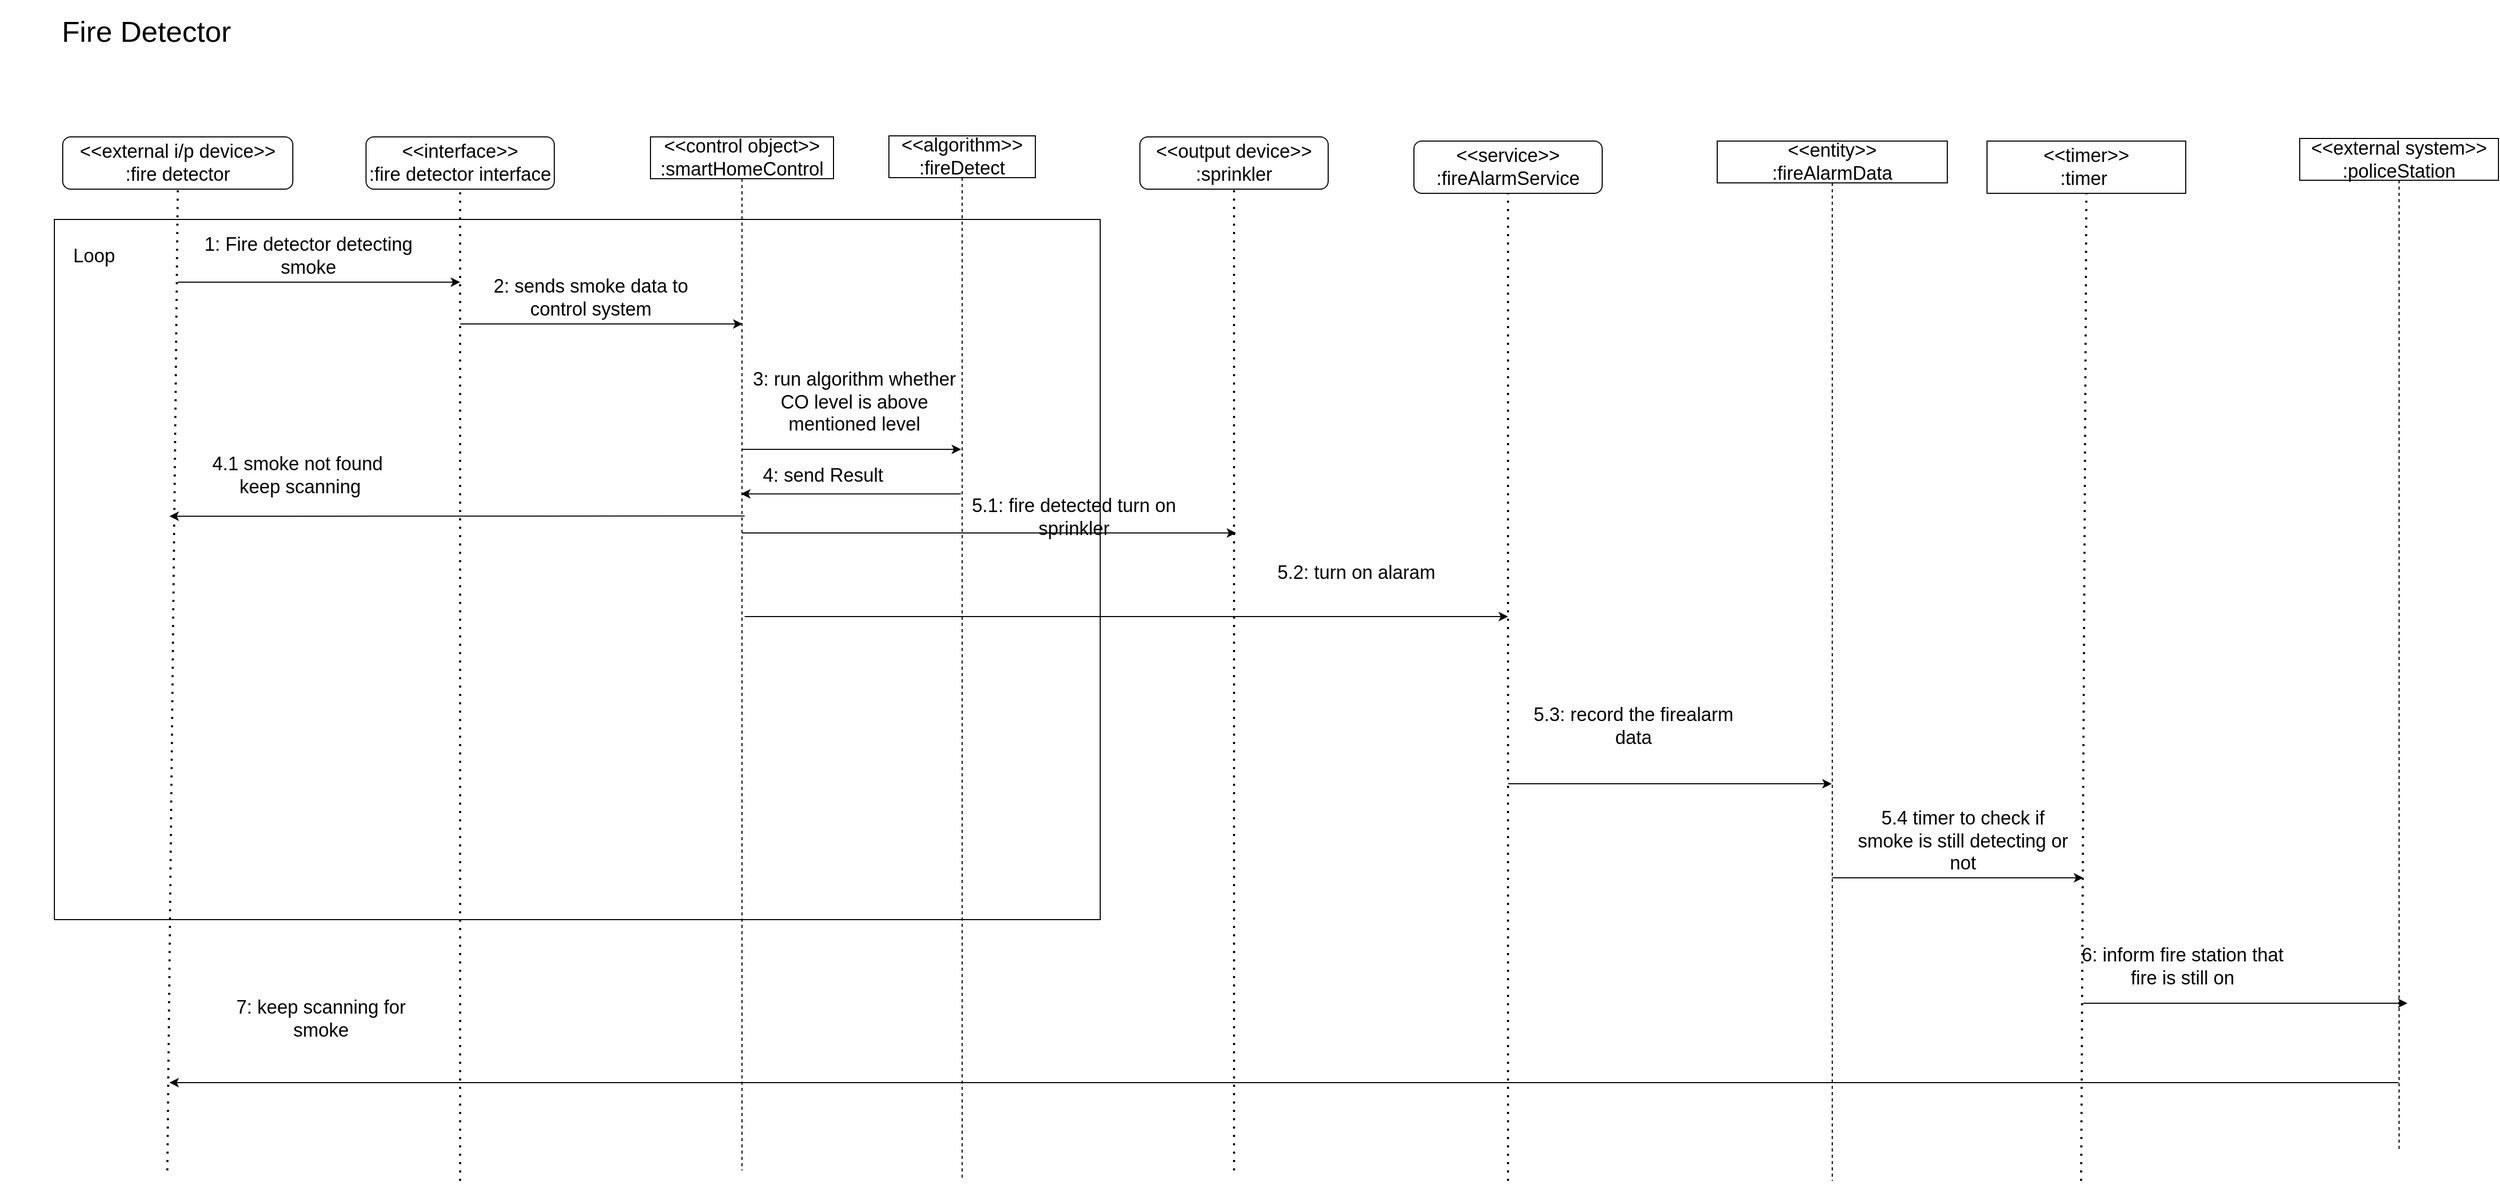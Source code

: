 <mxfile version="17.4.6" type="github">
  <diagram id="O2JxeEc808noTKYNn4qI" name="Page-1">
    <mxGraphModel dx="5526" dy="-2796" grid="1" gridSize="10" guides="1" tooltips="1" connect="1" arrows="1" fold="1" page="1" pageScale="1" pageWidth="850" pageHeight="1100" math="0" shadow="0">
      <root>
        <mxCell id="0" />
        <mxCell id="1" parent="0" />
        <mxCell id="vDZdzagLbiZ6y4tBxTry-1" value="" style="rounded=0;whiteSpace=wrap;html=1;fontSize=18;" vertex="1" parent="1">
          <mxGeometry x="-2040" y="5140" width="1000" height="670" as="geometry" />
        </mxCell>
        <mxCell id="vDZdzagLbiZ6y4tBxTry-2" value="&amp;lt;&amp;lt;external i/p device&amp;gt;&amp;gt;&lt;br&gt;:fire detector" style="rounded=1;whiteSpace=wrap;html=1;fontSize=18;" vertex="1" parent="1">
          <mxGeometry x="-2032" y="5061" width="220" height="50" as="geometry" />
        </mxCell>
        <mxCell id="vDZdzagLbiZ6y4tBxTry-3" value="" style="endArrow=none;dashed=1;html=1;dashPattern=1 3;strokeWidth=2;rounded=0;fontSize=18;entryX=0.5;entryY=1;entryDx=0;entryDy=0;" edge="1" parent="1" target="vDZdzagLbiZ6y4tBxTry-2">
          <mxGeometry width="50" height="50" relative="1" as="geometry">
            <mxPoint x="-1932" y="6050" as="sourcePoint" />
            <mxPoint x="-1372" y="5321" as="targetPoint" />
          </mxGeometry>
        </mxCell>
        <mxCell id="vDZdzagLbiZ6y4tBxTry-4" value="&amp;lt;&amp;lt;interface&amp;gt;&amp;gt;&lt;br&gt;:fire detector interface" style="rounded=1;whiteSpace=wrap;html=1;fontSize=18;" vertex="1" parent="1">
          <mxGeometry x="-1742" y="5061" width="180" height="50" as="geometry" />
        </mxCell>
        <mxCell id="vDZdzagLbiZ6y4tBxTry-5" value="" style="endArrow=none;dashed=1;html=1;dashPattern=1 3;strokeWidth=2;rounded=0;fontSize=18;entryX=0.5;entryY=1;entryDx=0;entryDy=0;" edge="1" parent="1" target="vDZdzagLbiZ6y4tBxTry-4">
          <mxGeometry width="50" height="50" relative="1" as="geometry">
            <mxPoint x="-1652" y="6060" as="sourcePoint" />
            <mxPoint x="-1092" y="5321" as="targetPoint" />
          </mxGeometry>
        </mxCell>
        <mxCell id="vDZdzagLbiZ6y4tBxTry-6" value="&amp;lt;&amp;lt;output device&amp;gt;&amp;gt;&lt;br&gt;:sprinkler" style="rounded=1;whiteSpace=wrap;html=1;fontSize=18;" vertex="1" parent="1">
          <mxGeometry x="-1002" y="5061" width="180" height="50" as="geometry" />
        </mxCell>
        <mxCell id="vDZdzagLbiZ6y4tBxTry-7" value="" style="endArrow=none;dashed=1;html=1;dashPattern=1 3;strokeWidth=2;rounded=0;fontSize=18;entryX=0.5;entryY=1;entryDx=0;entryDy=0;" edge="1" parent="1" target="vDZdzagLbiZ6y4tBxTry-6">
          <mxGeometry width="50" height="50" relative="1" as="geometry">
            <mxPoint x="-912" y="6050" as="sourcePoint" />
            <mxPoint x="-352" y="5321" as="targetPoint" />
          </mxGeometry>
        </mxCell>
        <mxCell id="vDZdzagLbiZ6y4tBxTry-8" value="&amp;lt;&amp;lt;algorithm&amp;gt;&amp;gt;&lt;br&gt;:fireDetect" style="shape=umlLifeline;perimeter=lifelinePerimeter;whiteSpace=wrap;html=1;container=1;collapsible=0;recursiveResize=0;outlineConnect=0;fontSize=18;" vertex="1" parent="1">
          <mxGeometry x="-1242" y="5060" width="140" height="1000" as="geometry" />
        </mxCell>
        <mxCell id="vDZdzagLbiZ6y4tBxTry-9" value="" style="endArrow=classic;html=1;rounded=0;fontSize=18;" edge="1" parent="vDZdzagLbiZ6y4tBxTry-8">
          <mxGeometry width="50" height="50" relative="1" as="geometry">
            <mxPoint x="-138" y="460" as="sourcePoint" />
            <mxPoint x="592" y="460" as="targetPoint" />
          </mxGeometry>
        </mxCell>
        <mxCell id="vDZdzagLbiZ6y4tBxTry-10" value="&amp;lt;&amp;lt;control object&amp;gt;&amp;gt;&lt;br&gt;:smartHomeControl" style="shape=umlLifeline;perimeter=lifelinePerimeter;whiteSpace=wrap;html=1;container=1;collapsible=0;recursiveResize=0;outlineConnect=0;fontSize=18;" vertex="1" parent="1">
          <mxGeometry x="-1470" y="5061" width="175" height="989" as="geometry" />
        </mxCell>
        <mxCell id="vDZdzagLbiZ6y4tBxTry-11" value="&amp;lt;&amp;lt;service&amp;gt;&amp;gt;&lt;br&gt;:fireAlarmService" style="rounded=1;whiteSpace=wrap;html=1;fontSize=18;" vertex="1" parent="1">
          <mxGeometry x="-740" y="5065" width="180" height="50" as="geometry" />
        </mxCell>
        <mxCell id="vDZdzagLbiZ6y4tBxTry-12" value="" style="endArrow=none;dashed=1;html=1;dashPattern=1 3;strokeWidth=2;rounded=0;fontSize=18;entryX=0.5;entryY=1;entryDx=0;entryDy=0;" edge="1" parent="1" target="vDZdzagLbiZ6y4tBxTry-11">
          <mxGeometry width="50" height="50" relative="1" as="geometry">
            <mxPoint x="-650" y="6060" as="sourcePoint" />
            <mxPoint x="-90" y="5325" as="targetPoint" />
          </mxGeometry>
        </mxCell>
        <mxCell id="vDZdzagLbiZ6y4tBxTry-13" value="&amp;lt;&amp;lt;entity&amp;gt;&amp;gt;&lt;br&gt;:fireAlarmData" style="shape=umlLifeline;perimeter=lifelinePerimeter;whiteSpace=wrap;html=1;container=1;collapsible=0;recursiveResize=0;outlineConnect=0;fontSize=18;" vertex="1" parent="1">
          <mxGeometry x="-450" y="5065" width="220" height="995" as="geometry" />
        </mxCell>
        <mxCell id="vDZdzagLbiZ6y4tBxTry-14" value="&amp;lt;&amp;lt;external system&amp;gt;&amp;gt;&lt;br&gt;:policeStation" style="shape=umlLifeline;perimeter=lifelinePerimeter;whiteSpace=wrap;html=1;container=1;collapsible=0;recursiveResize=0;outlineConnect=0;fontSize=18;" vertex="1" parent="1">
          <mxGeometry x="107" y="5062.5" width="190" height="967.5" as="geometry" />
        </mxCell>
        <mxCell id="vDZdzagLbiZ6y4tBxTry-15" value="&amp;lt;&amp;lt;timer&amp;gt;&amp;gt;&lt;br&gt;:timer&amp;nbsp;" style="rounded=0;whiteSpace=wrap;html=1;fontSize=18;" vertex="1" parent="1">
          <mxGeometry x="-192" y="5065" width="190" height="50" as="geometry" />
        </mxCell>
        <mxCell id="vDZdzagLbiZ6y4tBxTry-16" value="" style="endArrow=none;dashed=1;html=1;dashPattern=1 3;strokeWidth=2;rounded=0;fontSize=18;entryX=0.5;entryY=1;entryDx=0;entryDy=0;" edge="1" parent="1" target="vDZdzagLbiZ6y4tBxTry-15">
          <mxGeometry width="50" height="50" relative="1" as="geometry">
            <mxPoint x="-102" y="6060" as="sourcePoint" />
            <mxPoint x="388" y="5552.5" as="targetPoint" />
          </mxGeometry>
        </mxCell>
        <mxCell id="vDZdzagLbiZ6y4tBxTry-17" value="" style="endArrow=classic;html=1;rounded=0;fontSize=18;" edge="1" parent="1">
          <mxGeometry width="50" height="50" relative="1" as="geometry">
            <mxPoint x="-1922" y="5200" as="sourcePoint" />
            <mxPoint x="-1652" y="5200" as="targetPoint" />
          </mxGeometry>
        </mxCell>
        <mxCell id="vDZdzagLbiZ6y4tBxTry-18" value="1: Fire detector detecting smoke" style="text;html=1;strokeColor=none;fillColor=none;align=center;verticalAlign=middle;whiteSpace=wrap;rounded=0;fontSize=18;" vertex="1" parent="1">
          <mxGeometry x="-1902" y="5160" width="210" height="30" as="geometry" />
        </mxCell>
        <mxCell id="vDZdzagLbiZ6y4tBxTry-19" value="" style="endArrow=classic;html=1;rounded=0;fontSize=18;" edge="1" parent="1">
          <mxGeometry width="50" height="50" relative="1" as="geometry">
            <mxPoint x="-1652" y="5240" as="sourcePoint" />
            <mxPoint x="-1382" y="5240" as="targetPoint" />
          </mxGeometry>
        </mxCell>
        <mxCell id="vDZdzagLbiZ6y4tBxTry-20" value="2: sends smoke data to control system" style="text;html=1;strokeColor=none;fillColor=none;align=center;verticalAlign=middle;whiteSpace=wrap;rounded=0;fontSize=18;" vertex="1" parent="1">
          <mxGeometry x="-1632" y="5200" width="210" height="30" as="geometry" />
        </mxCell>
        <mxCell id="vDZdzagLbiZ6y4tBxTry-21" value="" style="endArrow=classic;html=1;rounded=0;fontSize=18;" edge="1" parent="1" source="vDZdzagLbiZ6y4tBxTry-10">
          <mxGeometry width="50" height="50" relative="1" as="geometry">
            <mxPoint x="-1400" y="5360" as="sourcePoint" />
            <mxPoint x="-1173" y="5360" as="targetPoint" />
          </mxGeometry>
        </mxCell>
        <mxCell id="vDZdzagLbiZ6y4tBxTry-22" value="3: run algorithm whether CO level is above mentioned level" style="text;html=1;strokeColor=none;fillColor=none;align=center;verticalAlign=middle;whiteSpace=wrap;rounded=0;fontSize=18;" vertex="1" parent="1">
          <mxGeometry x="-1380" y="5300" width="210" height="30" as="geometry" />
        </mxCell>
        <mxCell id="vDZdzagLbiZ6y4tBxTry-23" value="" style="endArrow=classic;html=1;rounded=0;fontSize=18;" edge="1" parent="1" source="vDZdzagLbiZ6y4tBxTry-10">
          <mxGeometry width="50" height="50" relative="1" as="geometry">
            <mxPoint x="-1610" y="5440" as="sourcePoint" />
            <mxPoint x="-910" y="5440" as="targetPoint" />
          </mxGeometry>
        </mxCell>
        <mxCell id="vDZdzagLbiZ6y4tBxTry-24" value="5.1: fire detected turn on sprinkler" style="text;html=1;strokeColor=none;fillColor=none;align=center;verticalAlign=middle;whiteSpace=wrap;rounded=0;fontSize=18;" vertex="1" parent="1">
          <mxGeometry x="-1170" y="5410" width="210" height="30" as="geometry" />
        </mxCell>
        <mxCell id="vDZdzagLbiZ6y4tBxTry-25" value="5.2: turn on alaram" style="text;html=1;strokeColor=none;fillColor=none;align=center;verticalAlign=middle;whiteSpace=wrap;rounded=0;fontSize=18;" vertex="1" parent="1">
          <mxGeometry x="-900" y="5462.5" width="210" height="30" as="geometry" />
        </mxCell>
        <mxCell id="vDZdzagLbiZ6y4tBxTry-26" value="" style="endArrow=classic;html=1;rounded=0;fontSize=18;" edge="1" parent="1" target="vDZdzagLbiZ6y4tBxTry-13">
          <mxGeometry width="50" height="50" relative="1" as="geometry">
            <mxPoint x="-650" y="5680" as="sourcePoint" />
            <mxPoint x="-650" y="5670" as="targetPoint" />
          </mxGeometry>
        </mxCell>
        <mxCell id="vDZdzagLbiZ6y4tBxTry-27" value="5.3: record the firealarm data" style="text;html=1;strokeColor=none;fillColor=none;align=center;verticalAlign=middle;whiteSpace=wrap;rounded=0;fontSize=18;" vertex="1" parent="1">
          <mxGeometry x="-635" y="5610" width="210" height="30" as="geometry" />
        </mxCell>
        <mxCell id="vDZdzagLbiZ6y4tBxTry-28" value="" style="endArrow=classic;html=1;rounded=0;fontSize=18;" edge="1" parent="1">
          <mxGeometry width="50" height="50" relative="1" as="geometry">
            <mxPoint x="-340" y="5770" as="sourcePoint" />
            <mxPoint x="-100" y="5770" as="targetPoint" />
          </mxGeometry>
        </mxCell>
        <mxCell id="vDZdzagLbiZ6y4tBxTry-29" value="5.4 timer to check if smoke is still detecting or not" style="text;html=1;strokeColor=none;fillColor=none;align=center;verticalAlign=middle;whiteSpace=wrap;rounded=0;fontSize=18;" vertex="1" parent="1">
          <mxGeometry x="-320" y="5720" width="210" height="30" as="geometry" />
        </mxCell>
        <mxCell id="vDZdzagLbiZ6y4tBxTry-30" value="" style="endArrow=classic;html=1;rounded=0;fontSize=18;" edge="1" parent="1">
          <mxGeometry width="50" height="50" relative="1" as="geometry">
            <mxPoint x="-100" y="5890" as="sourcePoint" />
            <mxPoint x="210" y="5890" as="targetPoint" />
          </mxGeometry>
        </mxCell>
        <mxCell id="vDZdzagLbiZ6y4tBxTry-31" value="" style="endArrow=classic;html=1;rounded=0;fontSize=18;" edge="1" parent="1">
          <mxGeometry width="50" height="50" relative="1" as="geometry">
            <mxPoint x="201.5" y="5966" as="sourcePoint" />
            <mxPoint x="-1930" y="5966" as="targetPoint" />
          </mxGeometry>
        </mxCell>
        <mxCell id="vDZdzagLbiZ6y4tBxTry-32" value="7: keep scanning for smoke" style="text;html=1;strokeColor=none;fillColor=none;align=center;verticalAlign=middle;whiteSpace=wrap;rounded=0;fontSize=18;" vertex="1" parent="1">
          <mxGeometry x="-1890" y="5890" width="210" height="30" as="geometry" />
        </mxCell>
        <mxCell id="vDZdzagLbiZ6y4tBxTry-33" value="Loop" style="text;html=1;strokeColor=none;fillColor=none;align=center;verticalAlign=middle;whiteSpace=wrap;rounded=0;fontSize=18;" vertex="1" parent="1">
          <mxGeometry x="-2032" y="5160" width="60" height="30" as="geometry" />
        </mxCell>
        <mxCell id="vDZdzagLbiZ6y4tBxTry-34" value="" style="endArrow=classic;html=1;rounded=0;fontSize=18;" edge="1" parent="1">
          <mxGeometry width="50" height="50" relative="1" as="geometry">
            <mxPoint x="-1380" y="5423.75" as="sourcePoint" />
            <mxPoint x="-1930" y="5424" as="targetPoint" />
          </mxGeometry>
        </mxCell>
        <mxCell id="vDZdzagLbiZ6y4tBxTry-35" value="4.1 smoke not found&amp;nbsp; keep scanning" style="text;html=1;strokeColor=none;fillColor=none;align=center;verticalAlign=middle;whiteSpace=wrap;rounded=0;fontSize=18;" vertex="1" parent="1">
          <mxGeometry x="-1910" y="5370" width="210" height="30" as="geometry" />
        </mxCell>
        <mxCell id="vDZdzagLbiZ6y4tBxTry-36" value="" style="endArrow=classic;html=1;rounded=0;exitX=0.08;exitY=0.021;exitDx=0;exitDy=0;exitPerimeter=0;" edge="1" parent="1">
          <mxGeometry width="50" height="50" relative="1" as="geometry">
            <mxPoint x="-1173.2" y="5402.63" as="sourcePoint" />
            <mxPoint x="-1383.429" y="5402.63" as="targetPoint" />
          </mxGeometry>
        </mxCell>
        <mxCell id="vDZdzagLbiZ6y4tBxTry-37" value="4: send Result" style="text;html=1;strokeColor=none;fillColor=none;align=center;verticalAlign=middle;whiteSpace=wrap;rounded=0;fontSize=18;" vertex="1" parent="1">
          <mxGeometry x="-1410" y="5370" width="210" height="30" as="geometry" />
        </mxCell>
        <mxCell id="vDZdzagLbiZ6y4tBxTry-38" value="6: inform fire station that fire is still on" style="text;html=1;strokeColor=none;fillColor=none;align=center;verticalAlign=middle;whiteSpace=wrap;rounded=0;fontSize=18;" vertex="1" parent="1">
          <mxGeometry x="-110" y="5840" width="210" height="30" as="geometry" />
        </mxCell>
        <mxCell id="vDZdzagLbiZ6y4tBxTry-39" value="Fire Detector&lt;br&gt;" style="text;html=1;strokeColor=none;fillColor=none;align=center;verticalAlign=middle;whiteSpace=wrap;rounded=0;fontSize=28;" vertex="1" parent="1">
          <mxGeometry x="-2092" y="4930" width="280" height="60" as="geometry" />
        </mxCell>
      </root>
    </mxGraphModel>
  </diagram>
</mxfile>
